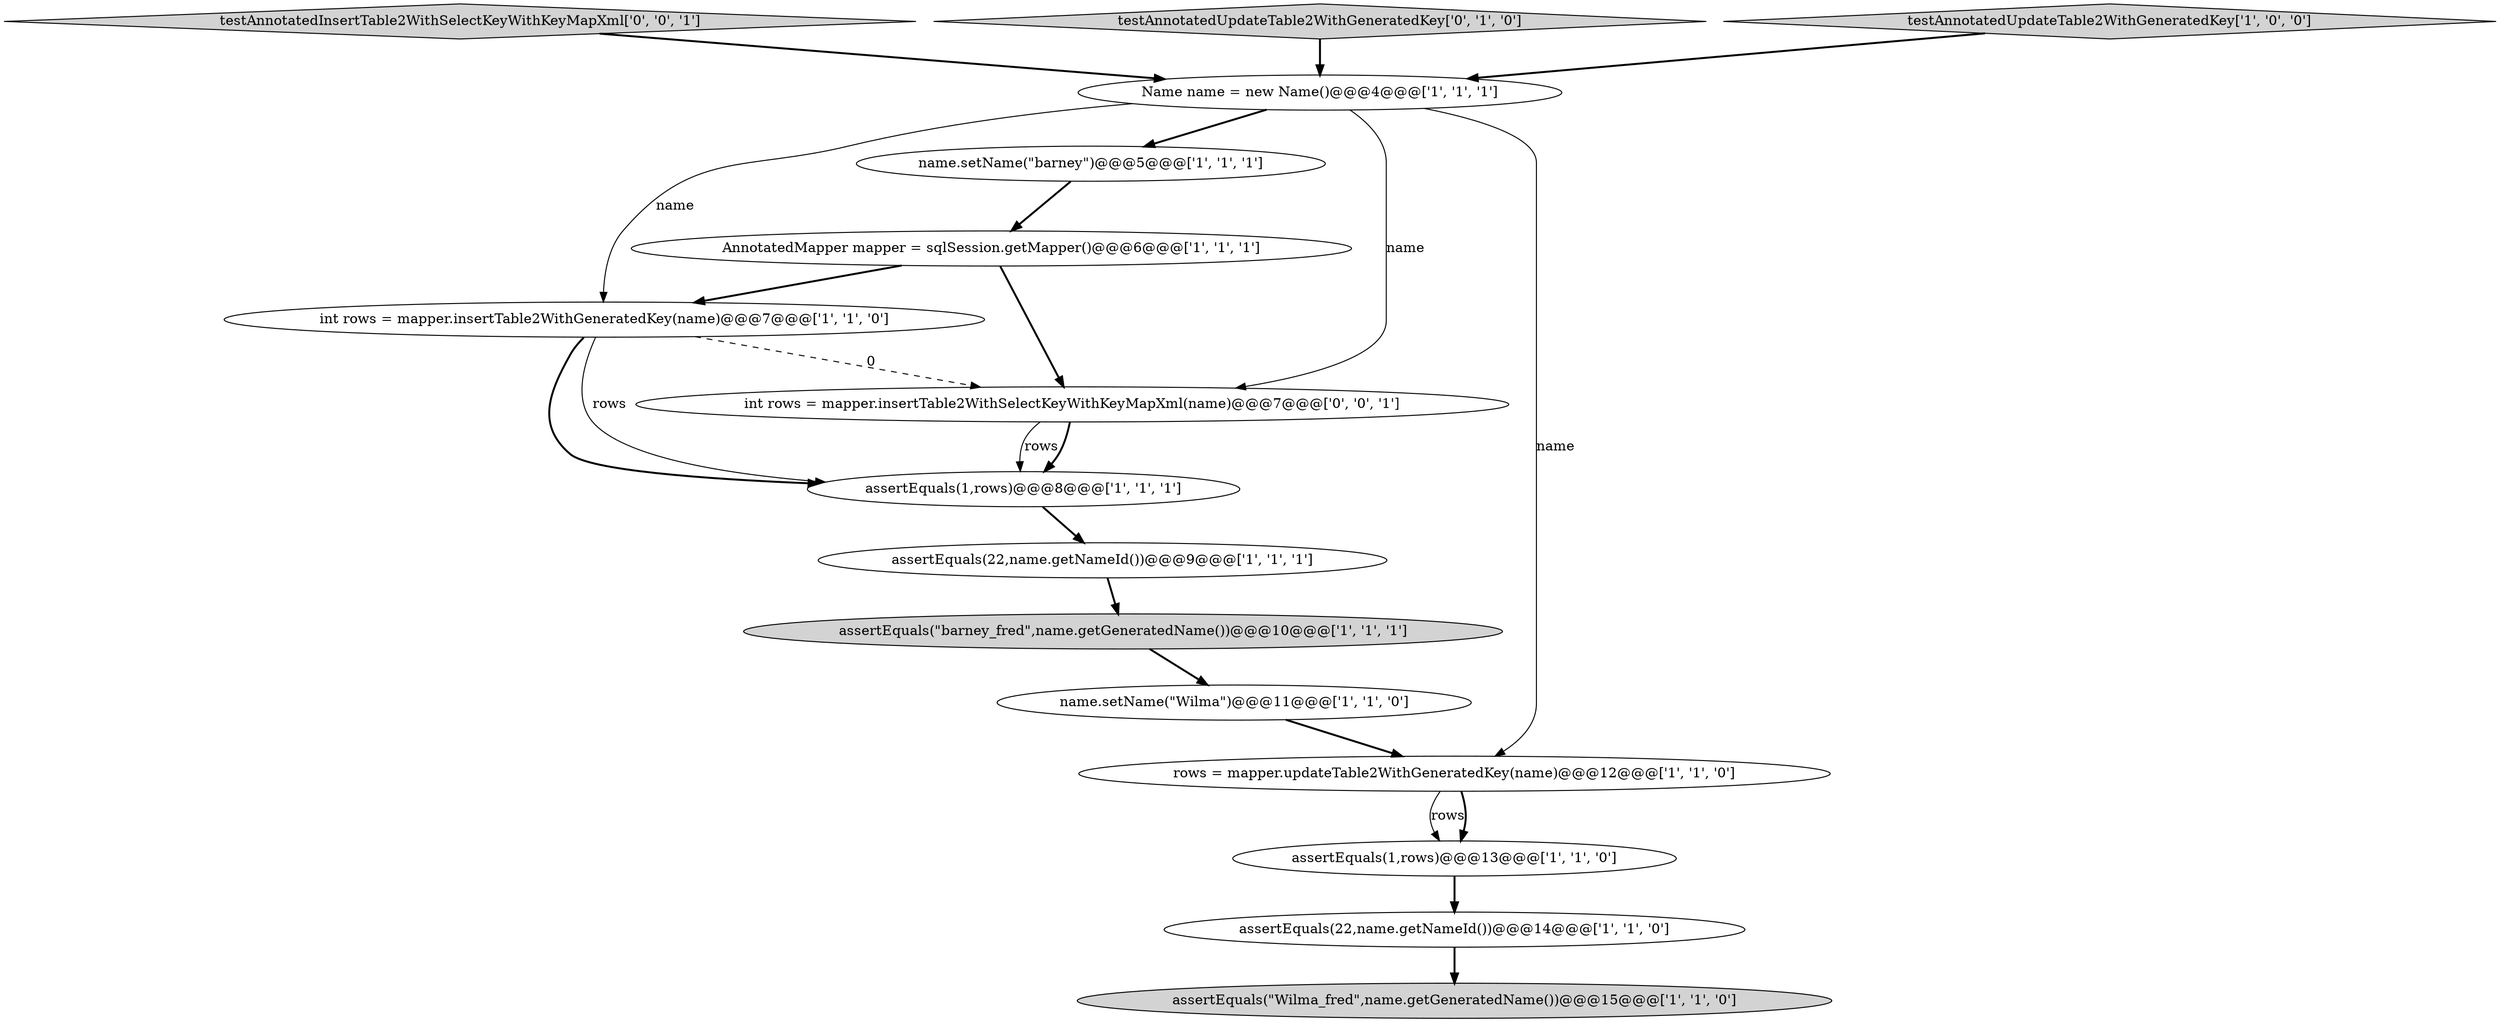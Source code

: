 digraph {
15 [style = filled, label = "testAnnotatedInsertTable2WithSelectKeyWithKeyMapXml['0', '0', '1']", fillcolor = lightgray, shape = diamond image = "AAA0AAABBB3BBB"];
10 [style = filled, label = "assertEquals(22,name.getNameId())@@@9@@@['1', '1', '1']", fillcolor = white, shape = ellipse image = "AAA0AAABBB1BBB"];
13 [style = filled, label = "testAnnotatedUpdateTable2WithGeneratedKey['0', '1', '0']", fillcolor = lightgray, shape = diamond image = "AAA0AAABBB2BBB"];
9 [style = filled, label = "assertEquals(\"barney_fred\",name.getGeneratedName())@@@10@@@['1', '1', '1']", fillcolor = lightgray, shape = ellipse image = "AAA0AAABBB1BBB"];
5 [style = filled, label = "int rows = mapper.insertTable2WithGeneratedKey(name)@@@7@@@['1', '1', '0']", fillcolor = white, shape = ellipse image = "AAA0AAABBB1BBB"];
14 [style = filled, label = "int rows = mapper.insertTable2WithSelectKeyWithKeyMapXml(name)@@@7@@@['0', '0', '1']", fillcolor = white, shape = ellipse image = "AAA0AAABBB3BBB"];
3 [style = filled, label = "testAnnotatedUpdateTable2WithGeneratedKey['1', '0', '0']", fillcolor = lightgray, shape = diamond image = "AAA0AAABBB1BBB"];
2 [style = filled, label = "assertEquals(1,rows)@@@8@@@['1', '1', '1']", fillcolor = white, shape = ellipse image = "AAA0AAABBB1BBB"];
6 [style = filled, label = "rows = mapper.updateTable2WithGeneratedKey(name)@@@12@@@['1', '1', '0']", fillcolor = white, shape = ellipse image = "AAA0AAABBB1BBB"];
7 [style = filled, label = "Name name = new Name()@@@4@@@['1', '1', '1']", fillcolor = white, shape = ellipse image = "AAA0AAABBB1BBB"];
11 [style = filled, label = "name.setName(\"barney\")@@@5@@@['1', '1', '1']", fillcolor = white, shape = ellipse image = "AAA0AAABBB1BBB"];
12 [style = filled, label = "assertEquals(1,rows)@@@13@@@['1', '1', '0']", fillcolor = white, shape = ellipse image = "AAA0AAABBB1BBB"];
8 [style = filled, label = "assertEquals(\"Wilma_fred\",name.getGeneratedName())@@@15@@@['1', '1', '0']", fillcolor = lightgray, shape = ellipse image = "AAA0AAABBB1BBB"];
1 [style = filled, label = "name.setName(\"Wilma\")@@@11@@@['1', '1', '0']", fillcolor = white, shape = ellipse image = "AAA0AAABBB1BBB"];
0 [style = filled, label = "AnnotatedMapper mapper = sqlSession.getMapper()@@@6@@@['1', '1', '1']", fillcolor = white, shape = ellipse image = "AAA0AAABBB1BBB"];
4 [style = filled, label = "assertEquals(22,name.getNameId())@@@14@@@['1', '1', '0']", fillcolor = white, shape = ellipse image = "AAA0AAABBB1BBB"];
7->11 [style = bold, label=""];
5->14 [style = dashed, label="0"];
15->7 [style = bold, label=""];
14->2 [style = solid, label="rows"];
2->10 [style = bold, label=""];
7->14 [style = solid, label="name"];
5->2 [style = bold, label=""];
0->14 [style = bold, label=""];
11->0 [style = bold, label=""];
1->6 [style = bold, label=""];
12->4 [style = bold, label=""];
3->7 [style = bold, label=""];
7->6 [style = solid, label="name"];
13->7 [style = bold, label=""];
6->12 [style = solid, label="rows"];
4->8 [style = bold, label=""];
10->9 [style = bold, label=""];
14->2 [style = bold, label=""];
9->1 [style = bold, label=""];
7->5 [style = solid, label="name"];
0->5 [style = bold, label=""];
5->2 [style = solid, label="rows"];
6->12 [style = bold, label=""];
}
